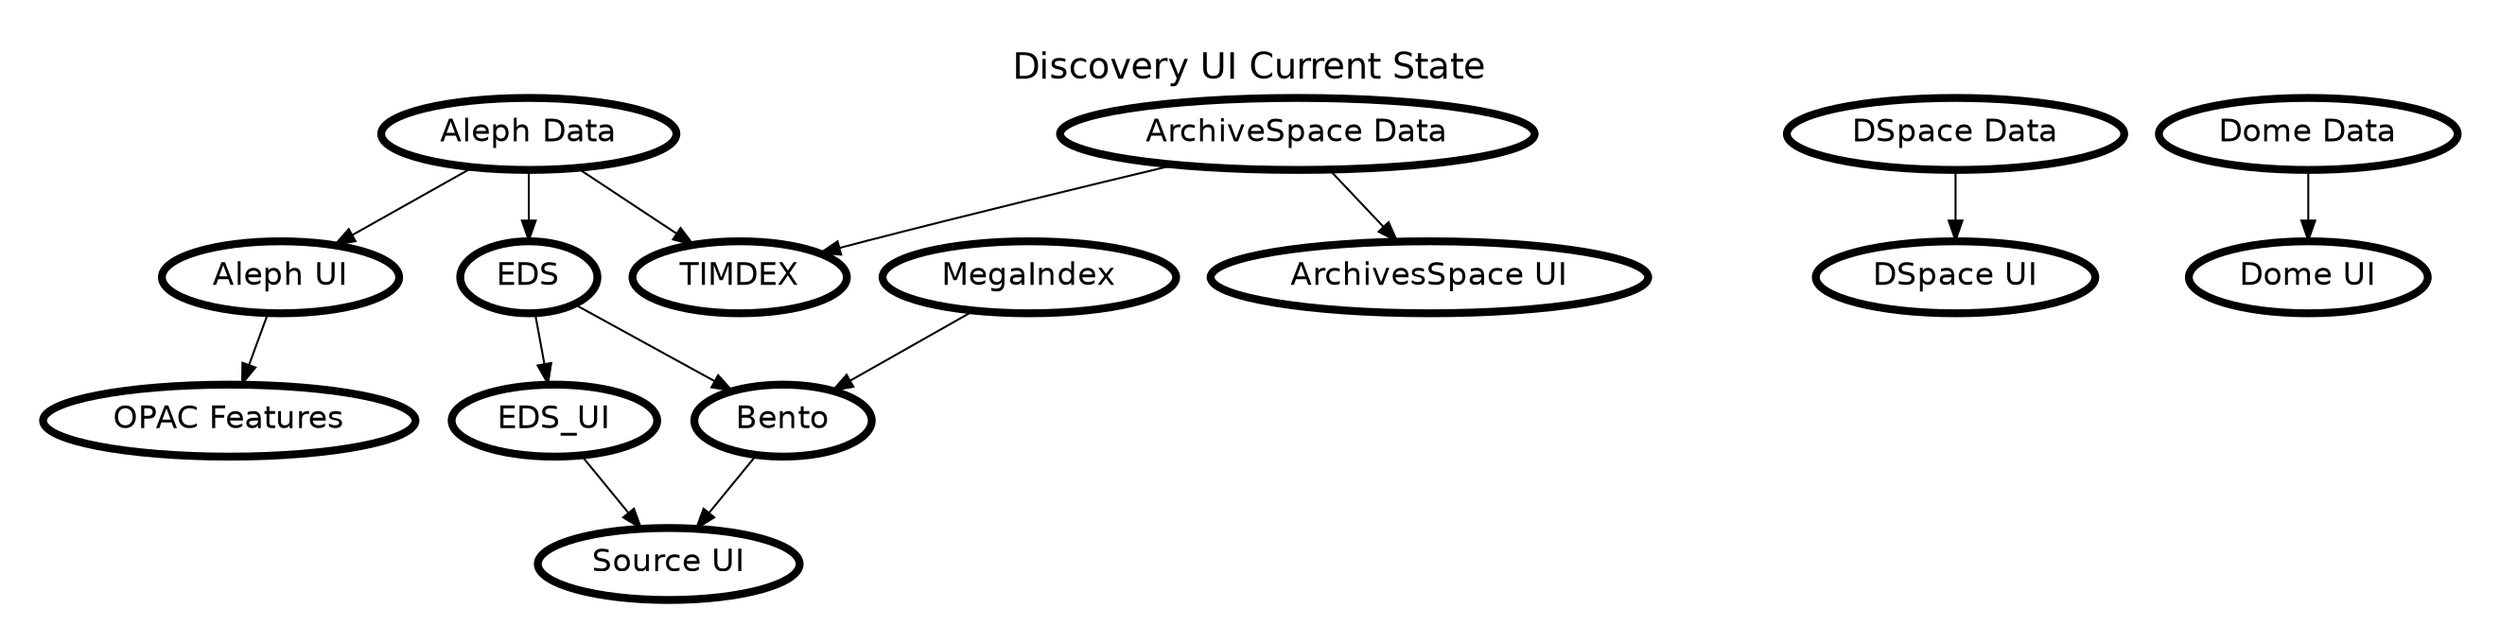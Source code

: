 // dot timdex_central.dot -Tpng > timdex_central.png
// requires installation of GraphViz (brew install graphviz, or
// http://www.graphviz.org/Download..php if that doesn't work)

digraph G {
  label="Discovery UI Current State";
  labelloc=t;
  fontname=helvetica;
  fontsize=18;
  node [style=filled, fontname=helvetica, fillcolor=white, penwidth=4, fontsize=16];
  pad=0.3;

  "Aleph Data" -> "EDS"
  "ArchiveSpace Data"
  "DSpace Data" -> "DSpace UI"
  "Dome Data" -> "Dome UI"

  "Aleph Data" -> TIMDEX
  "ArchiveSpace Data" -> TIMDEX
  "ArchiveSpace Data" -> "ArchivesSpace UI"
  
  "MegaIndex" -> Bento
  "MegaIndex"

  "EDS" -> Bento
  EDS -> EDS_UI
  EDS_UI -> "Source UI"
  "Aleph Data" -> "Aleph UI"
  "Aleph UI" -> "OPAC Features"
  // "OPAC Features" -> "View checked out items"[color=SteelBlue1]
  // "OPAC Features" -> "Renew items"[color=SteelBlue1]
  // "OPAC Features" -> "Pay fines"[color=SteelBlue1]

  "Bento" -> "Source UI"
}
